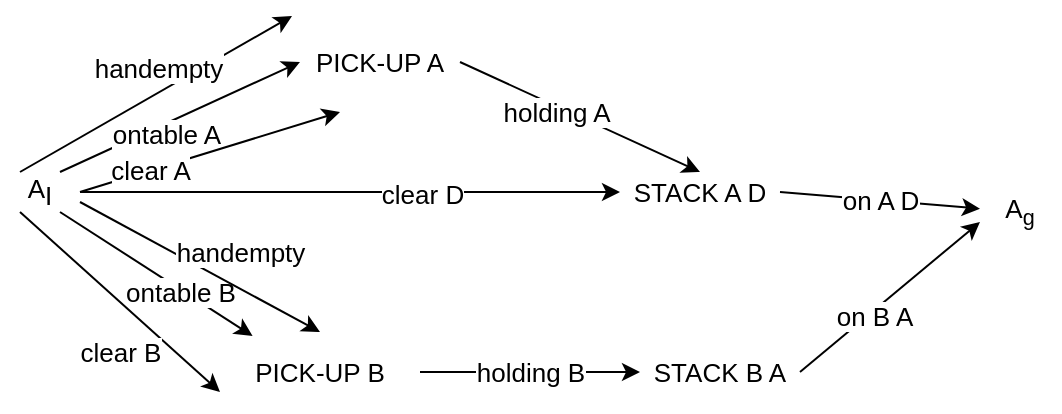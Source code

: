 <mxfile version="11.2.5" type="device" pages="1"><diagram id="E5Bvph3GIZPpVcAF0v4N" name="Page-1"><mxGraphModel dx="498" dy="778" grid="1" gridSize="10" guides="1" tooltips="1" connect="1" arrows="1" fold="1" page="1" pageScale="1" pageWidth="850" pageHeight="1100" math="0" shadow="0"><root><mxCell id="0"/><mxCell id="1" parent="0"/><mxCell id="igT55qqs9unHnfrLhZ2f-23" style="edgeStyle=none;rounded=0;orthogonalLoop=1;jettySize=auto;html=1;exitX=0.75;exitY=0;exitDx=0;exitDy=0;entryX=0;entryY=0.5;entryDx=0;entryDy=0;fontSize=13;" edge="1" parent="1" source="igT55qqs9unHnfrLhZ2f-1" target="igT55qqs9unHnfrLhZ2f-4"><mxGeometry relative="1" as="geometry"/></mxCell><mxCell id="igT55qqs9unHnfrLhZ2f-29" value="ontable A" style="text;html=1;resizable=0;points=[];align=center;verticalAlign=middle;labelBackgroundColor=#ffffff;fontSize=13;" vertex="1" connectable="0" parent="igT55qqs9unHnfrLhZ2f-23"><mxGeometry x="-0.482" relative="1" as="geometry"><mxPoint x="22" y="-5.5" as="offset"/></mxGeometry></mxCell><mxCell id="igT55qqs9unHnfrLhZ2f-24" style="edgeStyle=none;rounded=0;orthogonalLoop=1;jettySize=auto;html=1;exitX=1;exitY=0.5;exitDx=0;exitDy=0;entryX=0.25;entryY=1;entryDx=0;entryDy=0;fontSize=13;" edge="1" parent="1" source="igT55qqs9unHnfrLhZ2f-1" target="igT55qqs9unHnfrLhZ2f-4"><mxGeometry relative="1" as="geometry"/></mxCell><mxCell id="igT55qqs9unHnfrLhZ2f-30" value="clear A" style="text;html=1;resizable=0;points=[];align=center;verticalAlign=middle;labelBackgroundColor=#ffffff;fontSize=13;" vertex="1" connectable="0" parent="igT55qqs9unHnfrLhZ2f-24"><mxGeometry x="-0.466" y="1" relative="1" as="geometry"><mxPoint as="offset"/></mxGeometry></mxCell><mxCell id="igT55qqs9unHnfrLhZ2f-25" value="handempty" style="edgeStyle=none;rounded=0;orthogonalLoop=1;jettySize=auto;html=1;exitX=0.25;exitY=0;exitDx=0;exitDy=0;fontSize=13;entryX=-0.05;entryY=0.04;entryDx=0;entryDy=0;entryPerimeter=0;" edge="1" parent="1" source="igT55qqs9unHnfrLhZ2f-1" target="igT55qqs9unHnfrLhZ2f-4"><mxGeometry x="0.082" y="10" relative="1" as="geometry"><mxPoint x="130" y="170" as="targetPoint"/><mxPoint y="-1" as="offset"/></mxGeometry></mxCell><mxCell id="igT55qqs9unHnfrLhZ2f-26" style="edgeStyle=none;rounded=0;orthogonalLoop=1;jettySize=auto;html=1;exitX=0.75;exitY=1;exitDx=0;exitDy=0;fontSize=13;entryX=0.163;entryY=0.05;entryDx=0;entryDy=0;entryPerimeter=0;" edge="1" parent="1" source="igT55qqs9unHnfrLhZ2f-1" target="igT55qqs9unHnfrLhZ2f-5"><mxGeometry relative="1" as="geometry"/></mxCell><mxCell id="igT55qqs9unHnfrLhZ2f-33" value="ontable B" style="text;html=1;resizable=0;points=[];align=center;verticalAlign=middle;labelBackgroundColor=#ffffff;fontSize=13;" vertex="1" connectable="0" parent="igT55qqs9unHnfrLhZ2f-26"><mxGeometry x="0.565" y="-1" relative="1" as="geometry"><mxPoint x="-15" y="-9.5" as="offset"/></mxGeometry></mxCell><mxCell id="igT55qqs9unHnfrLhZ2f-27" style="edgeStyle=none;rounded=0;orthogonalLoop=1;jettySize=auto;html=1;exitX=0.25;exitY=1;exitDx=0;exitDy=0;entryX=0;entryY=0.75;entryDx=0;entryDy=0;fontSize=13;" edge="1" parent="1" source="igT55qqs9unHnfrLhZ2f-1" target="igT55qqs9unHnfrLhZ2f-5"><mxGeometry relative="1" as="geometry"/></mxCell><mxCell id="igT55qqs9unHnfrLhZ2f-34" value="clear B" style="text;html=1;resizable=0;points=[];align=center;verticalAlign=middle;labelBackgroundColor=#ffffff;fontSize=13;" vertex="1" connectable="0" parent="igT55qqs9unHnfrLhZ2f-27"><mxGeometry x="-0.217" relative="1" as="geometry"><mxPoint x="10.5" y="34.5" as="offset"/></mxGeometry></mxCell><mxCell id="igT55qqs9unHnfrLhZ2f-28" style="edgeStyle=none;rounded=0;orthogonalLoop=1;jettySize=auto;html=1;exitX=1;exitY=0.75;exitDx=0;exitDy=0;entryX=0.5;entryY=0;entryDx=0;entryDy=0;fontSize=13;" edge="1" parent="1" source="igT55qqs9unHnfrLhZ2f-1" target="igT55qqs9unHnfrLhZ2f-5"><mxGeometry relative="1" as="geometry"/></mxCell><mxCell id="igT55qqs9unHnfrLhZ2f-32" value="handempty" style="text;html=1;resizable=0;points=[];align=center;verticalAlign=middle;labelBackgroundColor=#ffffff;fontSize=13;" vertex="1" connectable="0" parent="igT55qqs9unHnfrLhZ2f-28"><mxGeometry x="-0.21" y="4" relative="1" as="geometry"><mxPoint x="30.5" y="3" as="offset"/></mxGeometry></mxCell><mxCell id="igT55qqs9unHnfrLhZ2f-37" style="edgeStyle=none;rounded=0;orthogonalLoop=1;jettySize=auto;html=1;exitX=1;exitY=0.5;exitDx=0;exitDy=0;entryX=0;entryY=0.5;entryDx=0;entryDy=0;fontSize=13;" edge="1" parent="1" source="igT55qqs9unHnfrLhZ2f-1" target="igT55qqs9unHnfrLhZ2f-18"><mxGeometry relative="1" as="geometry"/></mxCell><mxCell id="igT55qqs9unHnfrLhZ2f-38" value="clear D" style="text;html=1;resizable=0;points=[];align=center;verticalAlign=middle;labelBackgroundColor=#ffffff;fontSize=13;" vertex="1" connectable="0" parent="igT55qqs9unHnfrLhZ2f-37"><mxGeometry x="0.264" y="-1" relative="1" as="geometry"><mxPoint as="offset"/></mxGeometry></mxCell><mxCell id="igT55qqs9unHnfrLhZ2f-1" value="A&lt;sub style=&quot;font-size: 13px;&quot;&gt;I&lt;/sub&gt;" style="text;html=1;strokeColor=none;fillColor=none;align=center;verticalAlign=middle;whiteSpace=wrap;rounded=0;fontSize=13;" vertex="1" parent="1"><mxGeometry x="60" y="220" width="40" height="20" as="geometry"/></mxCell><mxCell id="igT55qqs9unHnfrLhZ2f-40" style="edgeStyle=none;rounded=0;orthogonalLoop=1;jettySize=auto;html=1;exitX=1;exitY=0.5;exitDx=0;exitDy=0;entryX=0.5;entryY=0;entryDx=0;entryDy=0;fontSize=13;" edge="1" parent="1" source="igT55qqs9unHnfrLhZ2f-4" target="igT55qqs9unHnfrLhZ2f-18"><mxGeometry relative="1" as="geometry"/></mxCell><mxCell id="igT55qqs9unHnfrLhZ2f-41" value="holding A" style="text;html=1;resizable=0;points=[];align=center;verticalAlign=middle;labelBackgroundColor=#ffffff;fontSize=13;" vertex="1" connectable="0" parent="igT55qqs9unHnfrLhZ2f-40"><mxGeometry x="-0.187" y="-3" relative="1" as="geometry"><mxPoint as="offset"/></mxGeometry></mxCell><mxCell id="igT55qqs9unHnfrLhZ2f-4" value="PICK-UP A" style="text;html=1;strokeColor=none;fillColor=none;align=center;verticalAlign=middle;whiteSpace=wrap;rounded=0;fontSize=13;" vertex="1" parent="1"><mxGeometry x="210" y="140" width="80" height="50" as="geometry"/></mxCell><mxCell id="igT55qqs9unHnfrLhZ2f-43" value="holding B" style="edgeStyle=none;rounded=0;orthogonalLoop=1;jettySize=auto;html=1;fontSize=13;" edge="1" parent="1" source="igT55qqs9unHnfrLhZ2f-5" target="igT55qqs9unHnfrLhZ2f-17"><mxGeometry relative="1" as="geometry"/></mxCell><mxCell id="igT55qqs9unHnfrLhZ2f-5" value="PICK-UP B" style="text;html=1;strokeColor=none;fillColor=none;align=center;verticalAlign=middle;whiteSpace=wrap;rounded=0;fontSize=13;" vertex="1" parent="1"><mxGeometry x="170" y="300" width="100" height="40" as="geometry"/></mxCell><mxCell id="igT55qqs9unHnfrLhZ2f-44" style="edgeStyle=none;rounded=0;orthogonalLoop=1;jettySize=auto;html=1;exitX=1;exitY=0.5;exitDx=0;exitDy=0;entryX=0;entryY=0.75;entryDx=0;entryDy=0;fontSize=13;" edge="1" parent="1" source="igT55qqs9unHnfrLhZ2f-17" target="igT55qqs9unHnfrLhZ2f-21"><mxGeometry relative="1" as="geometry"/></mxCell><mxCell id="igT55qqs9unHnfrLhZ2f-45" value="on B A" style="text;html=1;resizable=0;points=[];align=center;verticalAlign=middle;labelBackgroundColor=#ffffff;fontSize=13;" vertex="1" connectable="0" parent="igT55qqs9unHnfrLhZ2f-44"><mxGeometry x="-0.21" y="-2" relative="1" as="geometry"><mxPoint as="offset"/></mxGeometry></mxCell><mxCell id="igT55qqs9unHnfrLhZ2f-17" value="STACK B A" style="text;html=1;strokeColor=none;fillColor=none;align=center;verticalAlign=middle;whiteSpace=wrap;rounded=0;fontSize=13;" vertex="1" parent="1"><mxGeometry x="380" y="310" width="80" height="20" as="geometry"/></mxCell><mxCell id="igT55qqs9unHnfrLhZ2f-42" value="on A D" style="edgeStyle=none;rounded=0;orthogonalLoop=1;jettySize=auto;html=1;fontSize=13;exitX=1;exitY=0.5;exitDx=0;exitDy=0;" edge="1" parent="1" source="igT55qqs9unHnfrLhZ2f-18" target="igT55qqs9unHnfrLhZ2f-21"><mxGeometry relative="1" as="geometry"><mxPoint x="500" y="220" as="sourcePoint"/></mxGeometry></mxCell><mxCell id="igT55qqs9unHnfrLhZ2f-18" value="STACK A D" style="text;html=1;strokeColor=none;fillColor=none;align=center;verticalAlign=middle;whiteSpace=wrap;rounded=0;fontSize=13;" vertex="1" parent="1"><mxGeometry x="370" y="220" width="80" height="20" as="geometry"/></mxCell><mxCell id="igT55qqs9unHnfrLhZ2f-21" value="A&lt;sub&gt;g&lt;/sub&gt;" style="text;html=1;strokeColor=none;fillColor=none;align=center;verticalAlign=middle;whiteSpace=wrap;rounded=0;fontSize=13;" vertex="1" parent="1"><mxGeometry x="550" y="230" width="40" height="20" as="geometry"/></mxCell></root></mxGraphModel></diagram></mxfile>